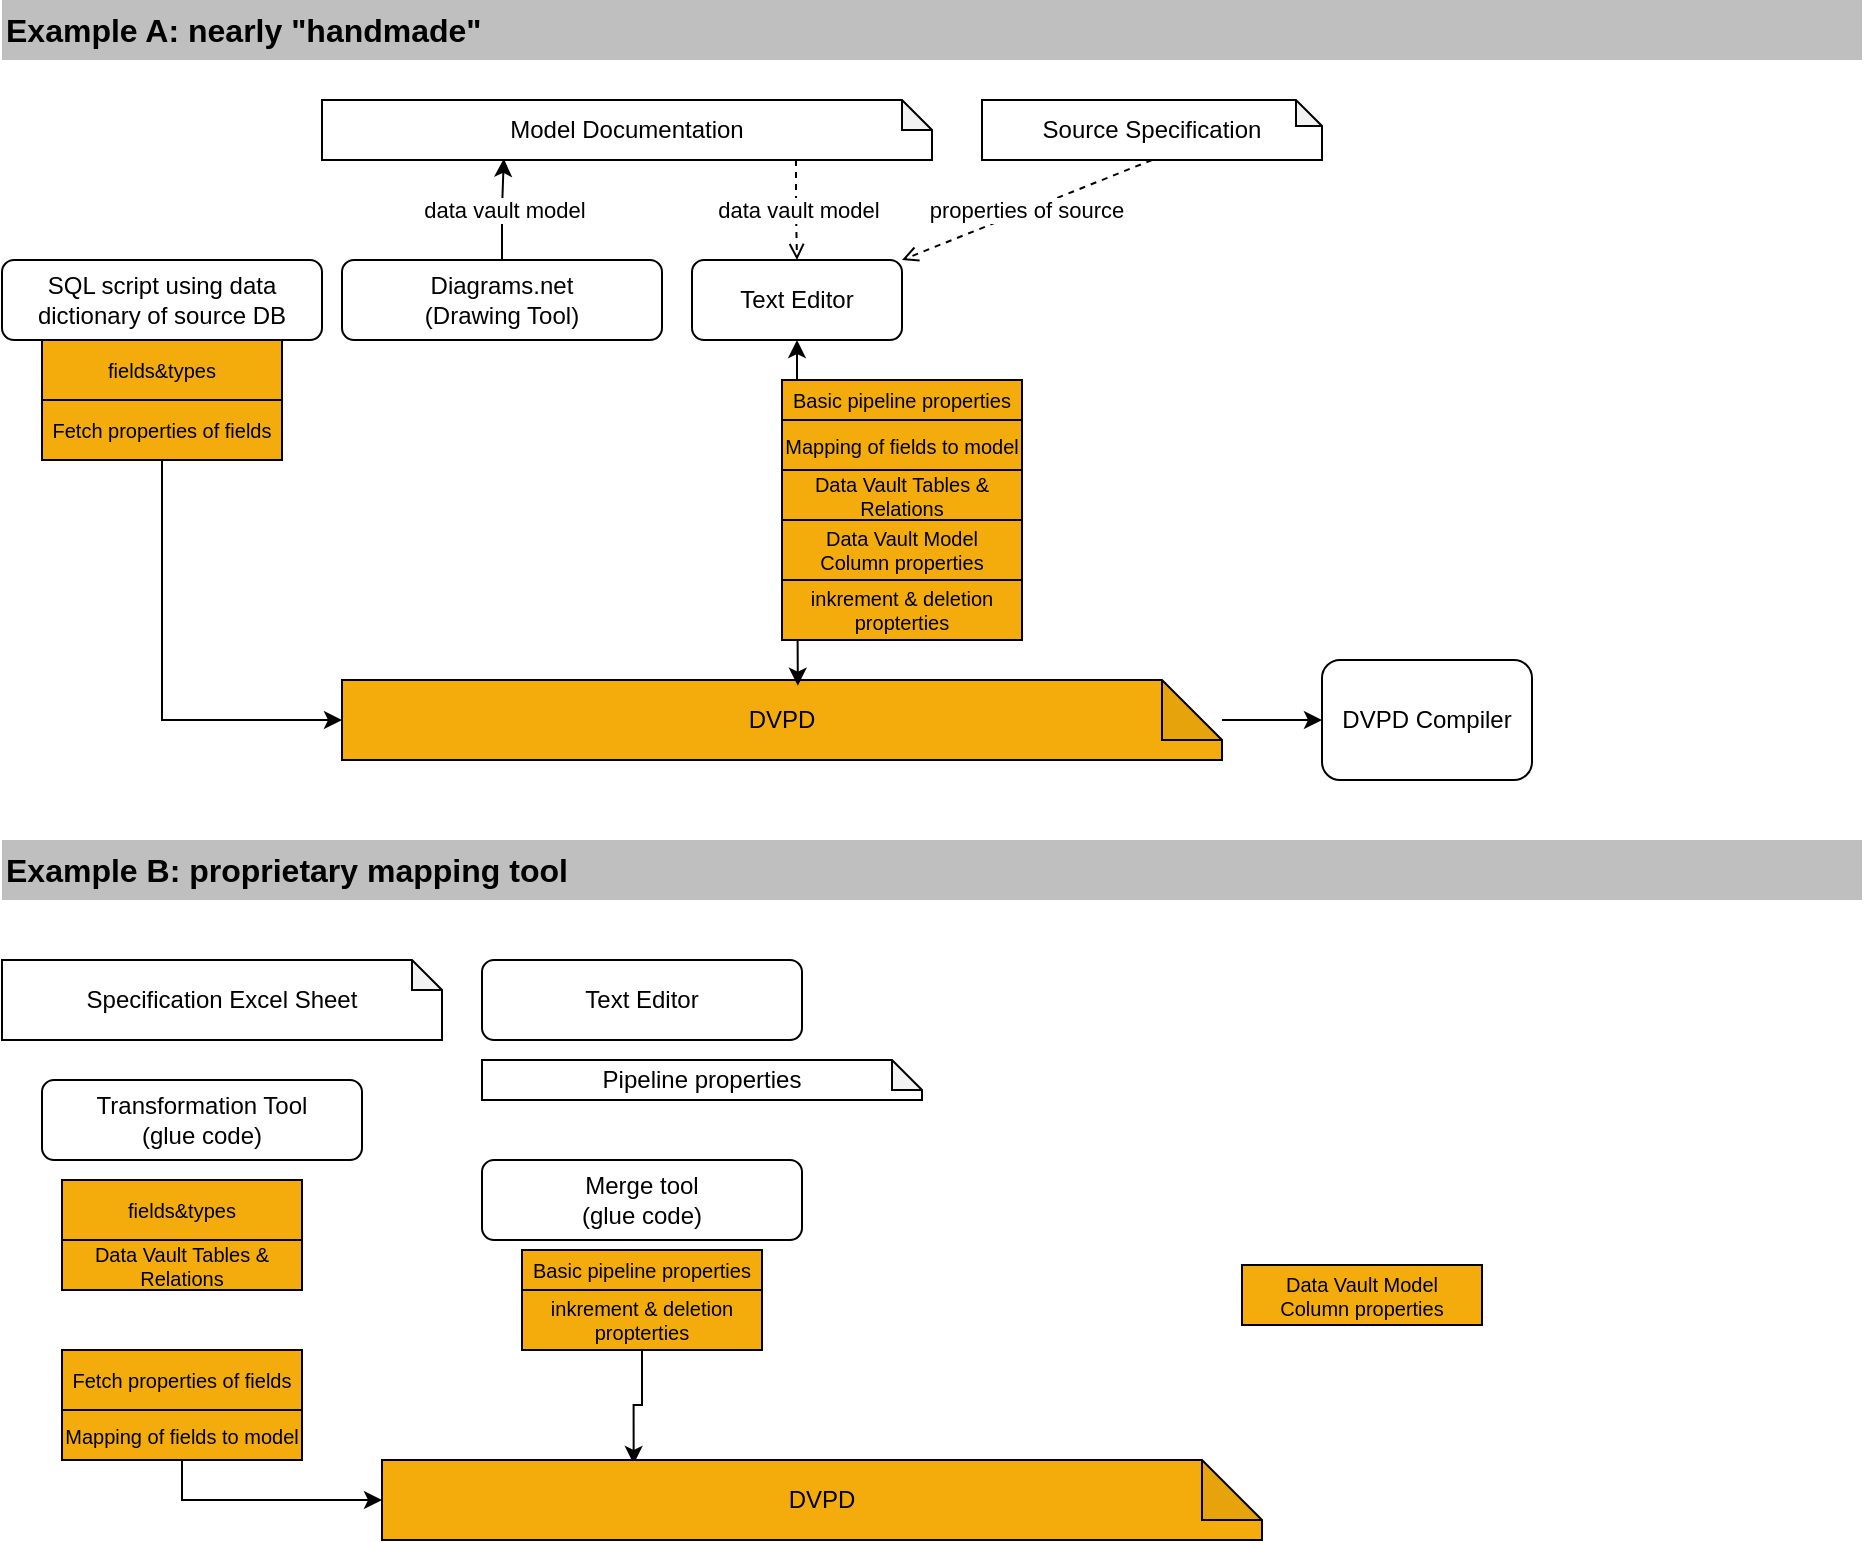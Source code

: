 <mxfile version="21.3.2" type="device">
  <diagram name="Seite-1" id="HqBW4fTeCPGUdDQ781vC">
    <mxGraphModel dx="1358" dy="790" grid="1" gridSize="10" guides="1" tooltips="1" connect="1" arrows="1" fold="1" page="1" pageScale="1" pageWidth="1169" pageHeight="1654" math="0" shadow="0">
      <root>
        <mxCell id="0" />
        <mxCell id="1" parent="0" />
        <mxCell id="XJ6b9KdQrqp1vy3ghaq9-2" value="SQL script using data dictionary of source DB" style="rounded=1;whiteSpace=wrap;html=1;" vertex="1" parent="1">
          <mxGeometry x="40" y="190" width="160" height="40" as="geometry" />
        </mxCell>
        <mxCell id="XJ6b9KdQrqp1vy3ghaq9-12" style="edgeStyle=orthogonalEdgeStyle;rounded=0;orthogonalLoop=1;jettySize=auto;html=1;entryX=0;entryY=0.5;entryDx=0;entryDy=0;" edge="1" parent="1" source="XJ6b9KdQrqp1vy3ghaq9-3" target="XJ6b9KdQrqp1vy3ghaq9-11">
          <mxGeometry relative="1" as="geometry" />
        </mxCell>
        <mxCell id="XJ6b9KdQrqp1vy3ghaq9-3" value="DVPD" style="shape=note;whiteSpace=wrap;html=1;backgroundOutline=1;darkOpacity=0.05;fillColor=#F3AC0C;gradientColor=none;" vertex="1" parent="1">
          <mxGeometry x="210" y="400" width="440" height="40" as="geometry" />
        </mxCell>
        <mxCell id="XJ6b9KdQrqp1vy3ghaq9-13" value="" style="edgeStyle=orthogonalEdgeStyle;rounded=0;orthogonalLoop=1;jettySize=auto;html=1;entryX=0.518;entryY=0.071;entryDx=0;entryDy=0;entryPerimeter=0;startArrow=classic;startFill=1;" edge="1" parent="1" source="XJ6b9KdQrqp1vy3ghaq9-5" target="XJ6b9KdQrqp1vy3ghaq9-3">
          <mxGeometry relative="1" as="geometry" />
        </mxCell>
        <mxCell id="XJ6b9KdQrqp1vy3ghaq9-5" value="Text Editor" style="rounded=1;whiteSpace=wrap;html=1;" vertex="1" parent="1">
          <mxGeometry x="385" y="190" width="105" height="40" as="geometry" />
        </mxCell>
        <mxCell id="XJ6b9KdQrqp1vy3ghaq9-10" value="data vault model" style="edgeStyle=orthogonalEdgeStyle;rounded=0;orthogonalLoop=1;jettySize=auto;html=1;exitX=0.777;exitY=1;exitDx=0;exitDy=0;exitPerimeter=0;dashed=1;endArrow=open;endFill=0;" edge="1" parent="1" source="XJ6b9KdQrqp1vy3ghaq9-6" target="XJ6b9KdQrqp1vy3ghaq9-5">
          <mxGeometry relative="1" as="geometry" />
        </mxCell>
        <mxCell id="XJ6b9KdQrqp1vy3ghaq9-6" value="Model Documentation" style="shape=note;whiteSpace=wrap;html=1;backgroundOutline=1;darkOpacity=0.05;size=15;" vertex="1" parent="1">
          <mxGeometry x="200" y="110" width="305" height="30" as="geometry" />
        </mxCell>
        <mxCell id="XJ6b9KdQrqp1vy3ghaq9-9" value="data vault model" style="edgeStyle=orthogonalEdgeStyle;rounded=0;orthogonalLoop=1;jettySize=auto;html=1;entryX=0.298;entryY=0.98;entryDx=0;entryDy=0;entryPerimeter=0;" edge="1" parent="1" source="XJ6b9KdQrqp1vy3ghaq9-8" target="XJ6b9KdQrqp1vy3ghaq9-6">
          <mxGeometry relative="1" as="geometry" />
        </mxCell>
        <mxCell id="XJ6b9KdQrqp1vy3ghaq9-8" value="Diagrams.net&lt;br&gt;(Drawing Tool)" style="rounded=1;whiteSpace=wrap;html=1;" vertex="1" parent="1">
          <mxGeometry x="210" y="190" width="160" height="40" as="geometry" />
        </mxCell>
        <mxCell id="XJ6b9KdQrqp1vy3ghaq9-11" value="DVPD Compiler" style="rounded=1;whiteSpace=wrap;html=1;" vertex="1" parent="1">
          <mxGeometry x="700" y="390" width="105" height="60" as="geometry" />
        </mxCell>
        <mxCell id="XJ6b9KdQrqp1vy3ghaq9-14" value="Source Specification" style="shape=note;whiteSpace=wrap;html=1;backgroundOutline=1;darkOpacity=0.05;size=13;" vertex="1" parent="1">
          <mxGeometry x="530" y="110" width="170" height="30" as="geometry" />
        </mxCell>
        <mxCell id="XJ6b9KdQrqp1vy3ghaq9-15" value="properties of source" style="rounded=0;orthogonalLoop=1;jettySize=auto;html=1;exitX=0.5;exitY=1;exitDx=0;exitDy=0;exitPerimeter=0;dashed=1;endArrow=open;endFill=0;entryX=1;entryY=0;entryDx=0;entryDy=0;" edge="1" parent="1" source="XJ6b9KdQrqp1vy3ghaq9-14" target="XJ6b9KdQrqp1vy3ghaq9-5">
          <mxGeometry relative="1" as="geometry">
            <mxPoint x="447" y="150" as="sourcePoint" />
            <mxPoint x="448" y="200" as="targetPoint" />
          </mxGeometry>
        </mxCell>
        <mxCell id="XJ6b9KdQrqp1vy3ghaq9-16" value="Data Vault&amp;nbsp;Tables &amp;amp; Relations" style="rounded=0;whiteSpace=wrap;html=1;fillColor=#F3AC0C;gradientColor=none;fontSize=10;" vertex="1" parent="1">
          <mxGeometry x="430" y="295" width="120" height="25" as="geometry" />
        </mxCell>
        <mxCell id="XJ6b9KdQrqp1vy3ghaq9-17" value="Mapping of fields to model" style="rounded=0;whiteSpace=wrap;html=1;fillColor=#F3AC0C;gradientColor=none;fontSize=10;" vertex="1" parent="1">
          <mxGeometry x="430" y="270" width="120" height="25" as="geometry" />
        </mxCell>
        <mxCell id="XJ6b9KdQrqp1vy3ghaq9-18" value="Basic pipeline properties" style="rounded=0;whiteSpace=wrap;html=1;fillColor=#F3AC0C;gradientColor=none;fontSize=10;" vertex="1" parent="1">
          <mxGeometry x="430" y="250" width="120" height="20" as="geometry" />
        </mxCell>
        <mxCell id="XJ6b9KdQrqp1vy3ghaq9-19" value="fields&amp;amp;types" style="rounded=0;whiteSpace=wrap;html=1;fillColor=#F3AC0C;gradientColor=none;fontSize=10;" vertex="1" parent="1">
          <mxGeometry x="60" y="230" width="120" height="30" as="geometry" />
        </mxCell>
        <mxCell id="XJ6b9KdQrqp1vy3ghaq9-21" value="Data Vault Model&lt;br style=&quot;font-size: 10px;&quot;&gt;Column properties" style="rounded=0;whiteSpace=wrap;html=1;fillColor=#F3AC0C;gradientColor=none;fontSize=10;" vertex="1" parent="1">
          <mxGeometry x="430" y="320" width="120" height="30" as="geometry" />
        </mxCell>
        <mxCell id="XJ6b9KdQrqp1vy3ghaq9-36" style="rounded=0;orthogonalLoop=1;jettySize=auto;html=1;entryX=0;entryY=0.5;entryDx=0;entryDy=0;entryPerimeter=0;edgeStyle=orthogonalEdgeStyle;" edge="1" parent="1" source="XJ6b9KdQrqp1vy3ghaq9-22" target="XJ6b9KdQrqp1vy3ghaq9-3">
          <mxGeometry relative="1" as="geometry">
            <Array as="points">
              <mxPoint x="120" y="420" />
            </Array>
          </mxGeometry>
        </mxCell>
        <mxCell id="XJ6b9KdQrqp1vy3ghaq9-22" value="Fetch properties of fields" style="rounded=0;whiteSpace=wrap;html=1;fillColor=#F3AC0C;gradientColor=none;fontSize=10;" vertex="1" parent="1">
          <mxGeometry x="60" y="260" width="120" height="30" as="geometry" />
        </mxCell>
        <mxCell id="XJ6b9KdQrqp1vy3ghaq9-23" value="inkrement &amp;amp; deletion propterties" style="rounded=0;whiteSpace=wrap;html=1;fillColor=#F3AC0C;gradientColor=none;fontSize=10;" vertex="1" parent="1">
          <mxGeometry x="430" y="350" width="120" height="30" as="geometry" />
        </mxCell>
        <mxCell id="XJ6b9KdQrqp1vy3ghaq9-25" value="Example A: nearly &quot;handmade&quot;" style="rounded=0;whiteSpace=wrap;html=1;strokeColor=none;fillColor=#BFBFBF;fontStyle=1;align=left;fontSize=16;" vertex="1" parent="1">
          <mxGeometry x="40" y="60" width="930" height="30" as="geometry" />
        </mxCell>
        <mxCell id="XJ6b9KdQrqp1vy3ghaq9-26" value="Example B: proprietary mapping tool" style="rounded=0;whiteSpace=wrap;html=1;strokeColor=none;fillColor=#BFBFBF;fontStyle=1;align=left;fontSize=16;" vertex="1" parent="1">
          <mxGeometry x="40" y="480" width="930" height="30" as="geometry" />
        </mxCell>
        <mxCell id="XJ6b9KdQrqp1vy3ghaq9-27" value="Specification Excel Sheet" style="shape=note;whiteSpace=wrap;html=1;backgroundOutline=1;darkOpacity=0.05;size=15;" vertex="1" parent="1">
          <mxGeometry x="40" y="540" width="220" height="40" as="geometry" />
        </mxCell>
        <mxCell id="XJ6b9KdQrqp1vy3ghaq9-28" value="Transformation Tool&lt;br&gt;(glue code)" style="rounded=1;whiteSpace=wrap;html=1;" vertex="1" parent="1">
          <mxGeometry x="60" y="600" width="160" height="40" as="geometry" />
        </mxCell>
        <mxCell id="XJ6b9KdQrqp1vy3ghaq9-42" style="edgeStyle=orthogonalEdgeStyle;rounded=0;orthogonalLoop=1;jettySize=auto;html=1;entryX=0.286;entryY=0.05;entryDx=0;entryDy=0;entryPerimeter=0;exitX=0.5;exitY=1;exitDx=0;exitDy=0;" edge="1" parent="1" source="XJ6b9KdQrqp1vy3ghaq9-44" target="XJ6b9KdQrqp1vy3ghaq9-38">
          <mxGeometry relative="1" as="geometry" />
        </mxCell>
        <mxCell id="XJ6b9KdQrqp1vy3ghaq9-29" value="Basic pipeline properties" style="rounded=0;whiteSpace=wrap;html=1;fillColor=#F3AC0C;gradientColor=none;fontSize=10;" vertex="1" parent="1">
          <mxGeometry x="300" y="685" width="120" height="20" as="geometry" />
        </mxCell>
        <mxCell id="XJ6b9KdQrqp1vy3ghaq9-30" value="fields&amp;amp;types" style="rounded=0;whiteSpace=wrap;html=1;fillColor=#F3AC0C;gradientColor=none;fontSize=10;" vertex="1" parent="1">
          <mxGeometry x="70" y="650" width="120" height="30" as="geometry" />
        </mxCell>
        <mxCell id="XJ6b9KdQrqp1vy3ghaq9-39" style="edgeStyle=orthogonalEdgeStyle;rounded=0;orthogonalLoop=1;jettySize=auto;html=1;entryX=0;entryY=0.5;entryDx=0;entryDy=0;entryPerimeter=0;exitX=0.5;exitY=1;exitDx=0;exitDy=0;" edge="1" parent="1" source="XJ6b9KdQrqp1vy3ghaq9-31" target="XJ6b9KdQrqp1vy3ghaq9-38">
          <mxGeometry relative="1" as="geometry" />
        </mxCell>
        <mxCell id="XJ6b9KdQrqp1vy3ghaq9-31" value="Mapping of fields to model" style="rounded=0;whiteSpace=wrap;html=1;fillColor=#F3AC0C;gradientColor=none;fontSize=10;" vertex="1" parent="1">
          <mxGeometry x="70" y="765" width="120" height="25" as="geometry" />
        </mxCell>
        <mxCell id="XJ6b9KdQrqp1vy3ghaq9-32" value="Data Vault&amp;nbsp;Tables &amp;amp; Relations" style="rounded=0;whiteSpace=wrap;html=1;fillColor=#F3AC0C;gradientColor=none;fontSize=10;" vertex="1" parent="1">
          <mxGeometry x="70" y="680" width="120" height="25" as="geometry" />
        </mxCell>
        <mxCell id="XJ6b9KdQrqp1vy3ghaq9-33" value="Data Vault Model&lt;br style=&quot;font-size: 10px;&quot;&gt;Column properties" style="rounded=0;whiteSpace=wrap;html=1;fillColor=#F3AC0C;gradientColor=none;fontSize=10;" vertex="1" parent="1">
          <mxGeometry x="660" y="692.5" width="120" height="30" as="geometry" />
        </mxCell>
        <mxCell id="XJ6b9KdQrqp1vy3ghaq9-37" value="Fetch properties of fields" style="rounded=0;whiteSpace=wrap;html=1;fillColor=#F3AC0C;gradientColor=none;fontSize=10;" vertex="1" parent="1">
          <mxGeometry x="70" y="735" width="120" height="30" as="geometry" />
        </mxCell>
        <mxCell id="XJ6b9KdQrqp1vy3ghaq9-38" value="DVPD" style="shape=note;whiteSpace=wrap;html=1;backgroundOutline=1;darkOpacity=0.05;fillColor=#F3AC0C;gradientColor=none;" vertex="1" parent="1">
          <mxGeometry x="230" y="790" width="440" height="40" as="geometry" />
        </mxCell>
        <mxCell id="XJ6b9KdQrqp1vy3ghaq9-40" value="Merge tool&lt;br&gt;(glue code)" style="rounded=1;whiteSpace=wrap;html=1;" vertex="1" parent="1">
          <mxGeometry x="280" y="640" width="160" height="40" as="geometry" />
        </mxCell>
        <mxCell id="XJ6b9KdQrqp1vy3ghaq9-41" value="Text Editor" style="rounded=1;whiteSpace=wrap;html=1;" vertex="1" parent="1">
          <mxGeometry x="280" y="540" width="160" height="40" as="geometry" />
        </mxCell>
        <mxCell id="XJ6b9KdQrqp1vy3ghaq9-43" value="Pipeline properties" style="shape=note;whiteSpace=wrap;html=1;backgroundOutline=1;darkOpacity=0.05;size=15;" vertex="1" parent="1">
          <mxGeometry x="280" y="590" width="220" height="20" as="geometry" />
        </mxCell>
        <mxCell id="XJ6b9KdQrqp1vy3ghaq9-44" value="inkrement &amp;amp; deletion propterties" style="rounded=0;whiteSpace=wrap;html=1;fillColor=#F3AC0C;gradientColor=none;fontSize=10;" vertex="1" parent="1">
          <mxGeometry x="300" y="705" width="120" height="30" as="geometry" />
        </mxCell>
      </root>
    </mxGraphModel>
  </diagram>
</mxfile>
